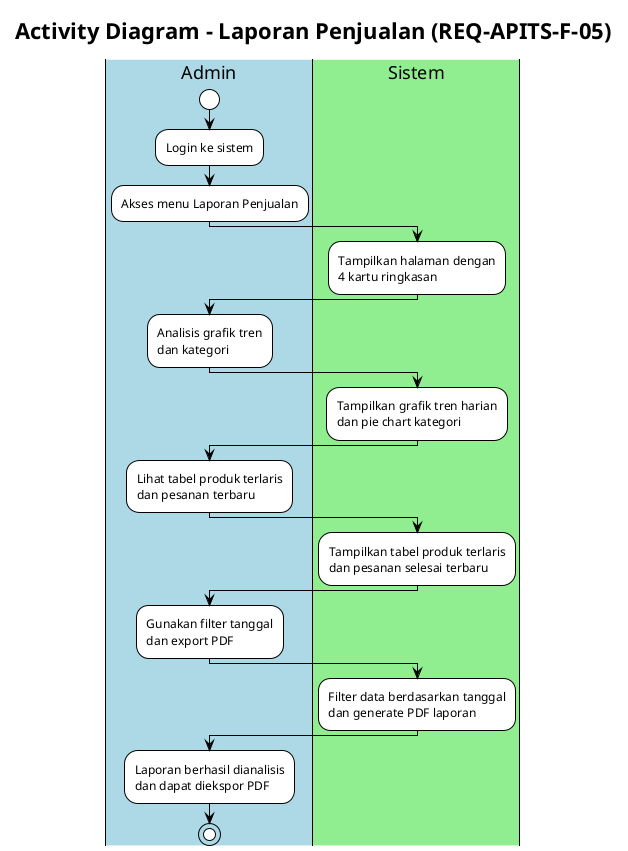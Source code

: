 @startuml Activity_Diagram_Laporan_Penjualan
!theme plain
title Activity Diagram - Laporan Penjualan (REQ-APITS-F-05)

|#LightBlue|Admin|
|#LightGreen|Sistem|
|Admin|
start
:Login ke sistem;
:Akses menu Laporan Penjualan;

|Sistem|
:Tampilkan halaman dengan
4 kartu ringkasan;

|Admin|
:Analisis grafik tren
dan kategori;

|Sistem|
:Tampilkan grafik tren harian
dan pie chart kategori;

|Admin|
:Lihat tabel produk terlaris
dan pesanan terbaru;

|Sistem|
:Tampilkan tabel produk terlaris
dan pesanan selesai terbaru;

|Admin|
:Gunakan filter tanggal
dan export PDF;

|Sistem|
:Filter data berdasarkan tanggal
dan generate PDF laporan;

|Admin|
:Laporan berhasil dianalisis
dan dapat diekspor PDF;

stop

@enduml